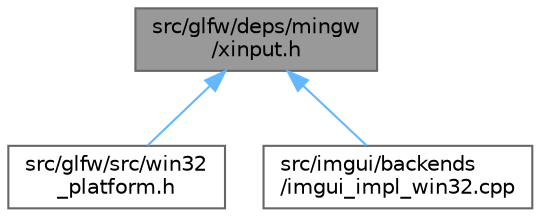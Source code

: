 digraph "src/glfw/deps/mingw/xinput.h"
{
 // LATEX_PDF_SIZE
  bgcolor="transparent";
  edge [fontname=Helvetica,fontsize=10,labelfontname=Helvetica,labelfontsize=10];
  node [fontname=Helvetica,fontsize=10,shape=box,height=0.2,width=0.4];
  Node1 [id="Node000001",label="src/glfw/deps/mingw\l/xinput.h",height=0.2,width=0.4,color="gray40", fillcolor="grey60", style="filled", fontcolor="black",tooltip=" "];
  Node1 -> Node2 [id="edge3_Node000001_Node000002",dir="back",color="steelblue1",style="solid",tooltip=" "];
  Node2 [id="Node000002",label="src/glfw/src/win32\l_platform.h",height=0.2,width=0.4,color="grey40", fillcolor="white", style="filled",URL="$win32__platform_8h.html",tooltip=" "];
  Node1 -> Node3 [id="edge4_Node000001_Node000003",dir="back",color="steelblue1",style="solid",tooltip=" "];
  Node3 [id="Node000003",label="src/imgui/backends\l/imgui_impl_win32.cpp",height=0.2,width=0.4,color="grey40", fillcolor="white", style="filled",URL="$imgui__impl__win32_8cpp.html",tooltip=" "];
}
